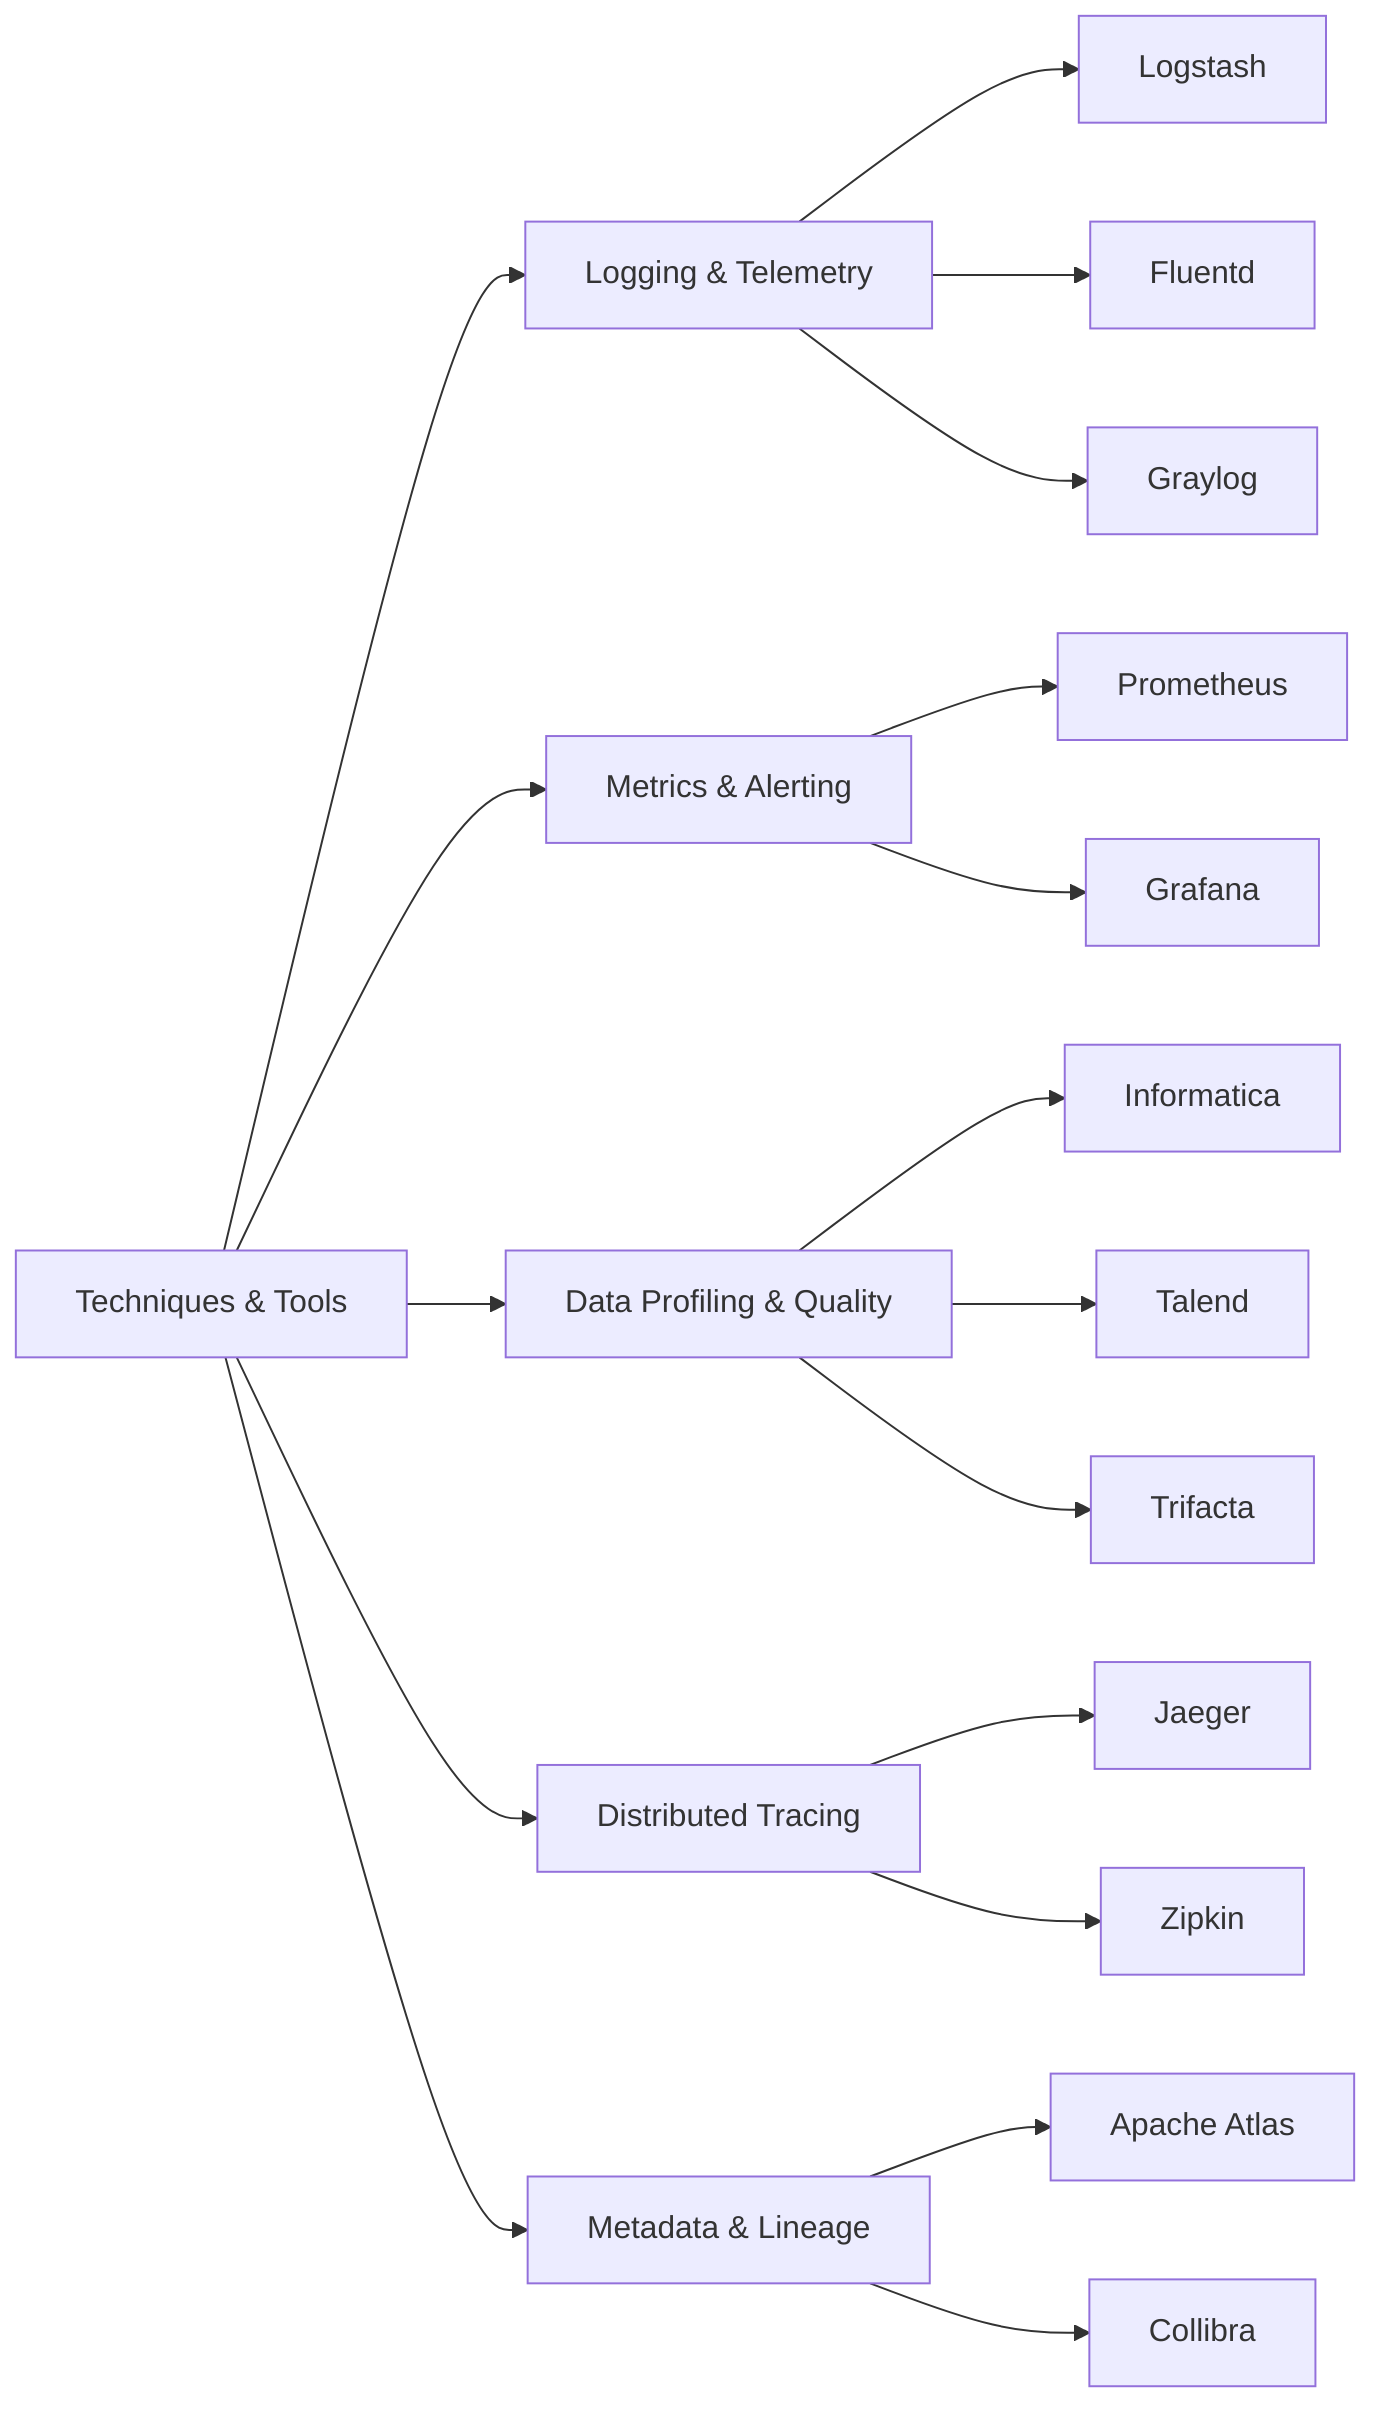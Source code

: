 graph LR

    T["Techniques & Tools"]--> L[Logging & Telemetry]
    T --> M[Metrics & Alerting]
    T --> DQ[Data Profiling & Quality]
    T --> DT[Distributed Tracing]
    T --> ML[Metadata & Lineage]
    L --> L1[Logstash]
    L --> L2[Fluentd]
    L --> L3[Graylog]
    M --> M1[Prometheus]
    M --> M2[Grafana]
    DQ --> D1[Informatica]
    DQ --> D2[Talend]
    DQ --> D3[Trifacta]
    DT --> DT1[Jaeger]
    DT --> DT2[Zipkin]
    ML --> ML1[Apache Atlas]
    ML --> ML2[Collibra]